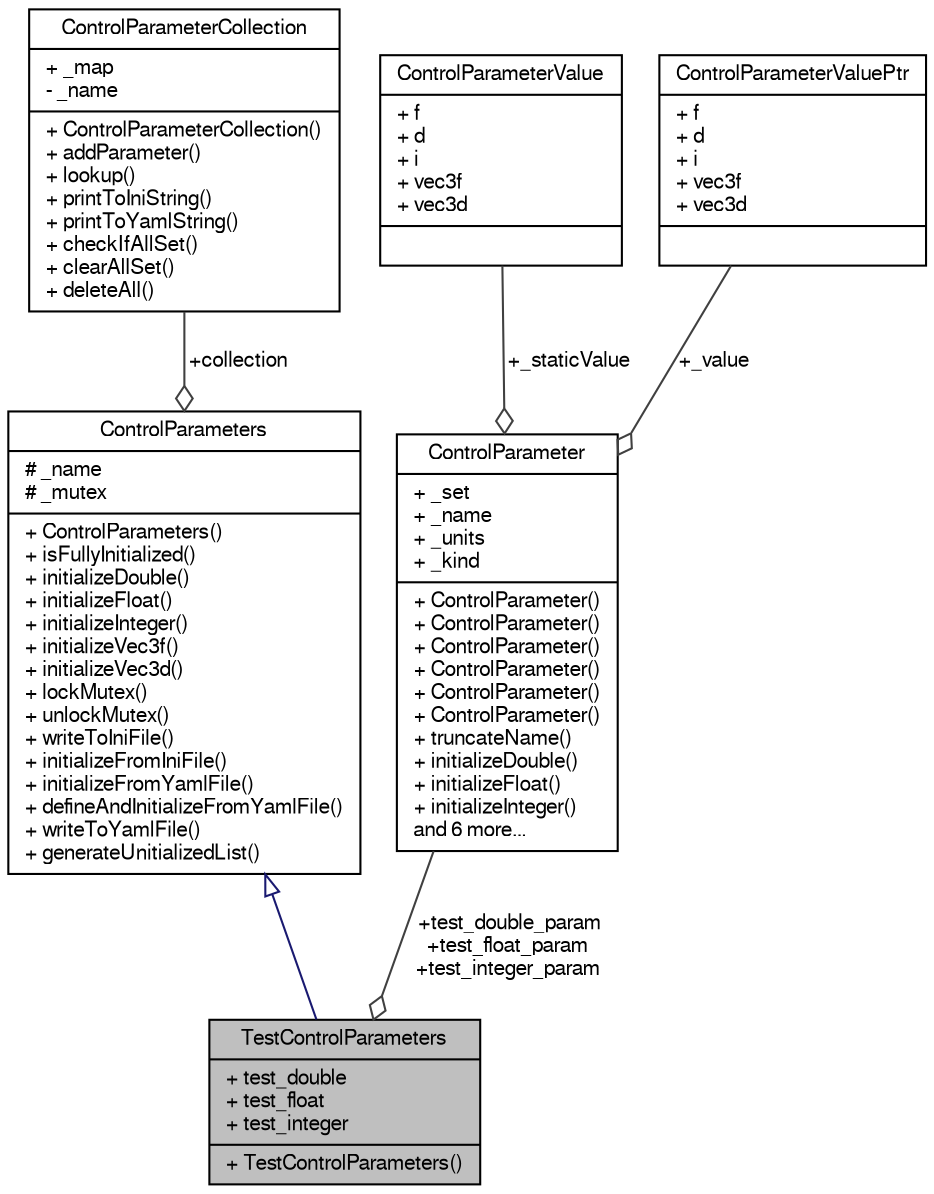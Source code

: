 digraph "TestControlParameters"
{
  edge [fontname="FreeSans",fontsize="10",labelfontname="FreeSans",labelfontsize="10"];
  node [fontname="FreeSans",fontsize="10",shape=record];
  Node1 [label="{TestControlParameters\n|+ test_double\l+ test_float\l+ test_integer\l|+ TestControlParameters()\l}",height=0.2,width=0.4,color="black", fillcolor="grey75", style="filled", fontcolor="black"];
  Node2 -> Node1 [dir="back",color="midnightblue",fontsize="10",style="solid",arrowtail="onormal",fontname="FreeSans"];
  Node2 [label="{ControlParameters\n|# _name\l# _mutex\l|+ ControlParameters()\l+ isFullyInitialized()\l+ initializeDouble()\l+ initializeFloat()\l+ initializeInteger()\l+ initializeVec3f()\l+ initializeVec3d()\l+ lockMutex()\l+ unlockMutex()\l+ writeToIniFile()\l+ initializeFromIniFile()\l+ initializeFromYamlFile()\l+ defineAndInitializeFromYamlFile()\l+ writeToYamlFile()\l+ generateUnitializedList()\l}",height=0.2,width=0.4,color="black", fillcolor="white", style="filled",URL="$d8/d86/class_control_parameters.html"];
  Node3 -> Node2 [color="grey25",fontsize="10",style="solid",label=" +collection" ,arrowhead="odiamond",fontname="FreeSans"];
  Node3 [label="{ControlParameterCollection\n|+ _map\l- _name\l|+ ControlParameterCollection()\l+ addParameter()\l+ lookup()\l+ printToIniString()\l+ printToYamlString()\l+ checkIfAllSet()\l+ clearAllSet()\l+ deleteAll()\l}",height=0.2,width=0.4,color="black", fillcolor="white", style="filled",URL="$dd/da1/class_control_parameter_collection.html"];
  Node4 -> Node1 [color="grey25",fontsize="10",style="solid",label=" +test_double_param\n+test_float_param\n+test_integer_param" ,arrowhead="odiamond",fontname="FreeSans"];
  Node4 [label="{ControlParameter\n|+ _set\l+ _name\l+ _units\l+ _kind\l|+ ControlParameter()\l+ ControlParameter()\l+ ControlParameter()\l+ ControlParameter()\l+ ControlParameter()\l+ ControlParameter()\l+ truncateName()\l+ initializeDouble()\l+ initializeFloat()\l+ initializeInteger()\land 6 more...\l}",height=0.2,width=0.4,color="black", fillcolor="white", style="filled",URL="$da/d98/class_control_parameter.html"];
  Node5 -> Node4 [color="grey25",fontsize="10",style="solid",label=" +_staticValue" ,arrowhead="odiamond",fontname="FreeSans"];
  Node5 [label="{ControlParameterValue\n|+ f\l+ d\l+ i\l+ vec3f\l+ vec3d\l|}",height=0.2,width=0.4,color="black", fillcolor="white", style="filled",URL="$df/df2/union_control_parameter_value.html"];
  Node6 -> Node4 [color="grey25",fontsize="10",style="solid",label=" +_value" ,arrowhead="odiamond",fontname="FreeSans"];
  Node6 [label="{ControlParameterValuePtr\n|+ f\l+ d\l+ i\l+ vec3f\l+ vec3d\l|}",height=0.2,width=0.4,color="black", fillcolor="white", style="filled",URL="$de/de5/union_control_parameter_value_ptr.html"];
}
